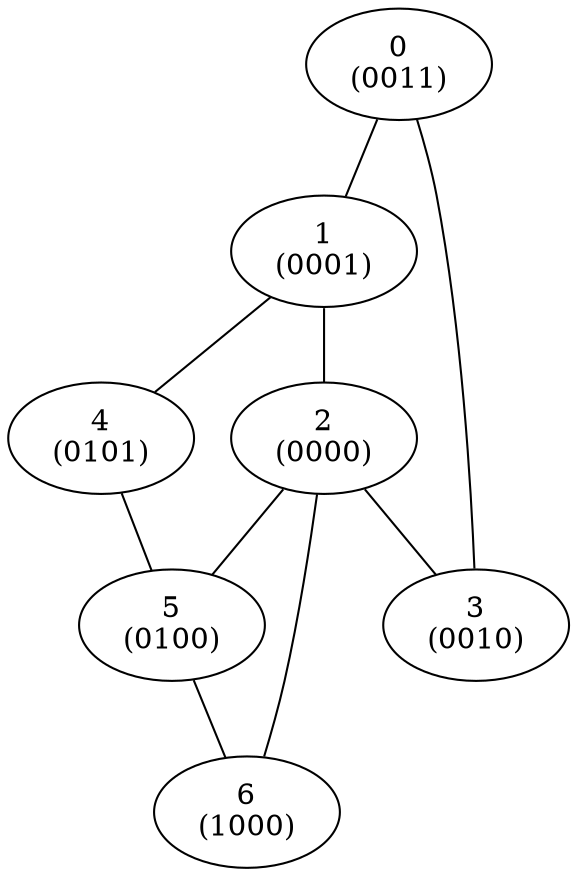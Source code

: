 graph fsm {
"0\n(0011)"--"1\n(0001)";
"0\n(0011)"--"3\n(0010)";
"1\n(0001)"--"2\n(0000)";
"1\n(0001)"--"4\n(0101)";
"2\n(0000)"--"3\n(0010)";
"2\n(0000)"--"5\n(0100)";
"2\n(0000)"--"6\n(1000)";
"4\n(0101)"--"5\n(0100)";
"5\n(0100)"--"6\n(1000)";
}